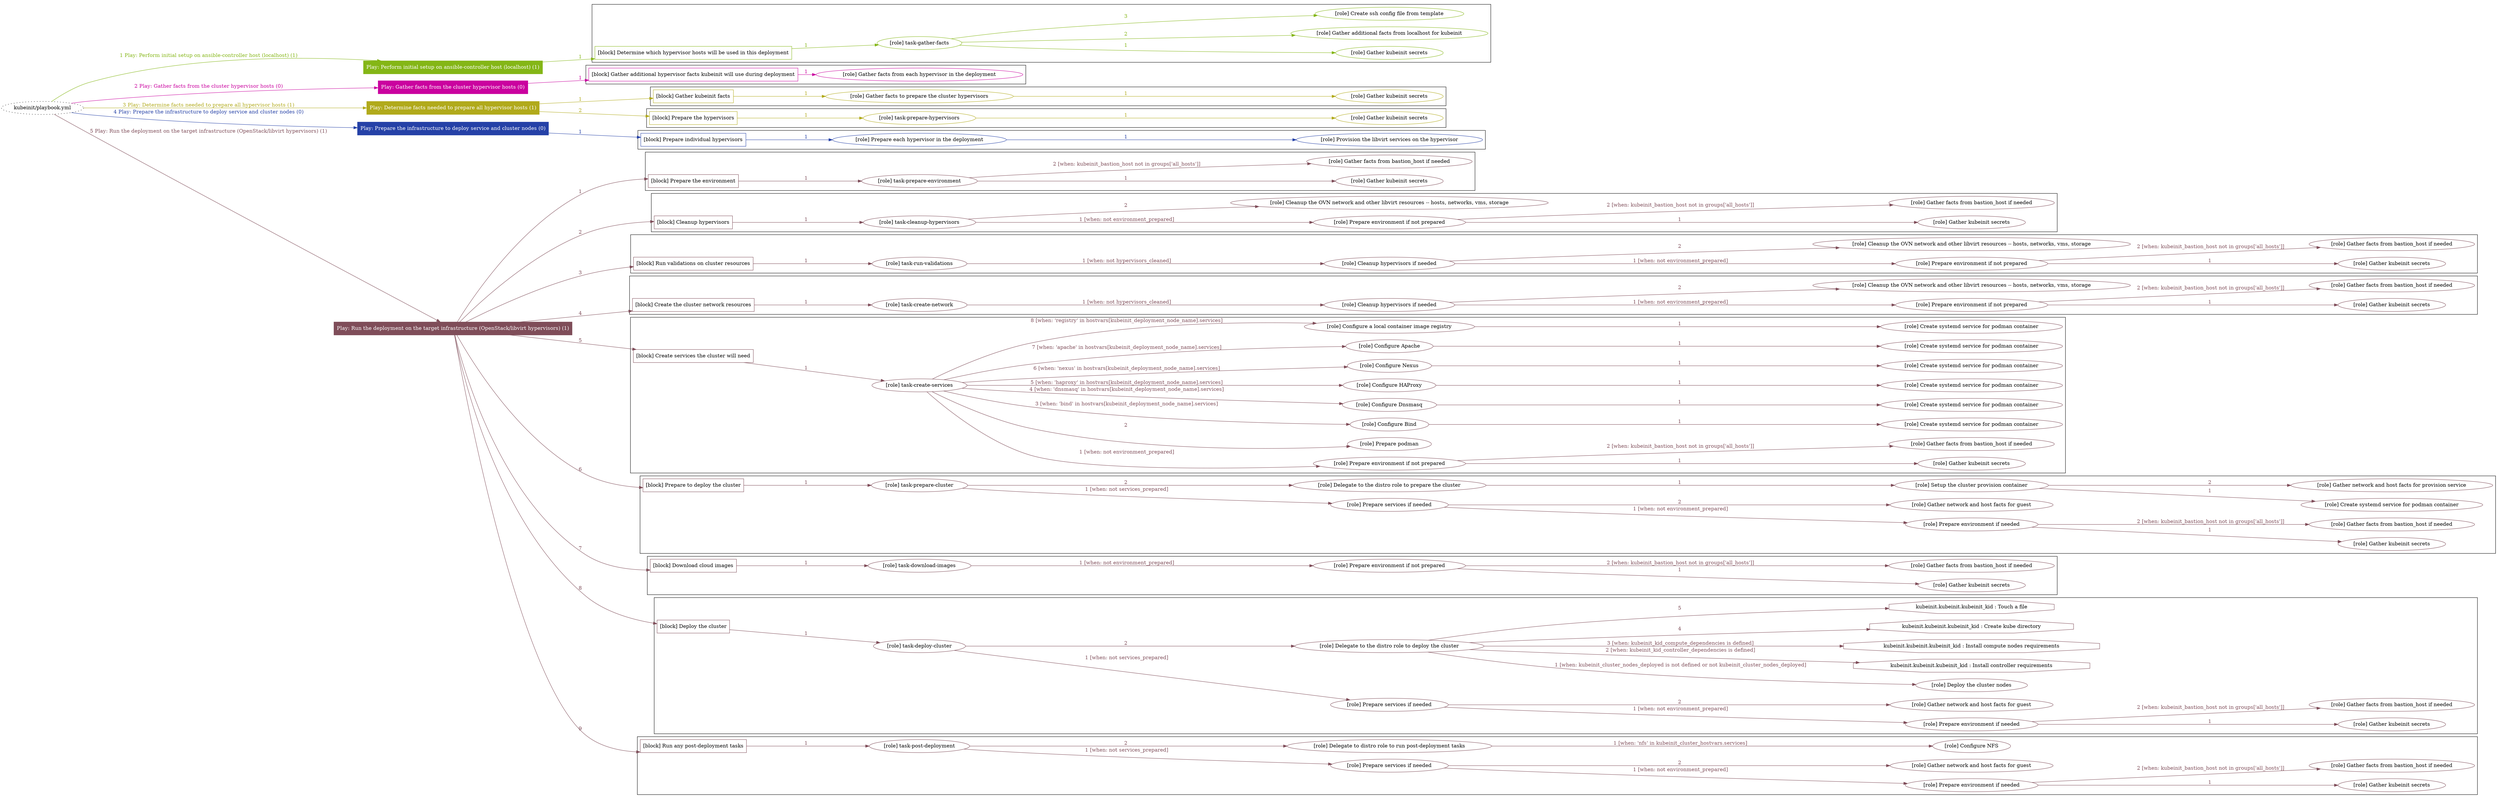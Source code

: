 digraph {
	graph [concentrate=true ordering=in rankdir=LR ratio=fill]
	edge [esep=5 sep=10]
	"kubeinit/playbook.yml" [URL="/home/runner/work/kubeinit/kubeinit/kubeinit/playbook.yml" id=playbook_a0cde4d0 style=dotted]
	"kubeinit/playbook.yml" -> play_d9a664be [label="1 Play: Perform initial setup on ansible-controller host (localhost) (1)" color="#84b616" fontcolor="#84b616" id=edge_play_d9a664be labeltooltip="1 Play: Perform initial setup on ansible-controller host (localhost) (1)" tooltip="1 Play: Perform initial setup on ansible-controller host (localhost) (1)"]
	subgraph "Play: Perform initial setup on ansible-controller host (localhost) (1)" {
		play_d9a664be [label="Play: Perform initial setup on ansible-controller host (localhost) (1)" URL="/home/runner/work/kubeinit/kubeinit/kubeinit/playbook.yml" color="#84b616" fontcolor="#ffffff" id=play_d9a664be shape=box style=filled tooltip=localhost]
		play_d9a664be -> block_4e2f2317 [label=1 color="#84b616" fontcolor="#84b616" id=edge_block_4e2f2317 labeltooltip=1 tooltip=1]
		subgraph cluster_block_4e2f2317 {
			block_4e2f2317 [label="[block] Determine which hypervisor hosts will be used in this deployment" URL="/home/runner/work/kubeinit/kubeinit/kubeinit/playbook.yml" color="#84b616" id=block_4e2f2317 labeltooltip="Determine which hypervisor hosts will be used in this deployment" shape=box tooltip="Determine which hypervisor hosts will be used in this deployment"]
			block_4e2f2317 -> role_321a376c [label="1 " color="#84b616" fontcolor="#84b616" id=edge_role_321a376c labeltooltip="1 " tooltip="1 "]
			subgraph "task-gather-facts" {
				role_321a376c [label="[role] task-gather-facts" URL="/home/runner/work/kubeinit/kubeinit/kubeinit/playbook.yml" color="#84b616" id=role_321a376c tooltip="task-gather-facts"]
				role_321a376c -> role_3aad973a [label="1 " color="#84b616" fontcolor="#84b616" id=edge_role_3aad973a labeltooltip="1 " tooltip="1 "]
				subgraph "Gather kubeinit secrets" {
					role_3aad973a [label="[role] Gather kubeinit secrets" URL="/home/runner/.ansible/collections/ansible_collections/kubeinit/kubeinit/roles/kubeinit_prepare/tasks/build_hypervisors_group.yml" color="#84b616" id=role_3aad973a tooltip="Gather kubeinit secrets"]
				}
				role_321a376c -> role_2f03d6df [label="2 " color="#84b616" fontcolor="#84b616" id=edge_role_2f03d6df labeltooltip="2 " tooltip="2 "]
				subgraph "Gather additional facts from localhost for kubeinit" {
					role_2f03d6df [label="[role] Gather additional facts from localhost for kubeinit" URL="/home/runner/.ansible/collections/ansible_collections/kubeinit/kubeinit/roles/kubeinit_prepare/tasks/build_hypervisors_group.yml" color="#84b616" id=role_2f03d6df tooltip="Gather additional facts from localhost for kubeinit"]
				}
				role_321a376c -> role_283c74f6 [label="3 " color="#84b616" fontcolor="#84b616" id=edge_role_283c74f6 labeltooltip="3 " tooltip="3 "]
				subgraph "Create ssh config file from template" {
					role_283c74f6 [label="[role] Create ssh config file from template" URL="/home/runner/.ansible/collections/ansible_collections/kubeinit/kubeinit/roles/kubeinit_prepare/tasks/build_hypervisors_group.yml" color="#84b616" id=role_283c74f6 tooltip="Create ssh config file from template"]
				}
			}
		}
	}
	"kubeinit/playbook.yml" -> play_c6d36db3 [label="2 Play: Gather facts from the cluster hypervisor hosts (0)" color="#ca029f" fontcolor="#ca029f" id=edge_play_c6d36db3 labeltooltip="2 Play: Gather facts from the cluster hypervisor hosts (0)" tooltip="2 Play: Gather facts from the cluster hypervisor hosts (0)"]
	subgraph "Play: Gather facts from the cluster hypervisor hosts (0)" {
		play_c6d36db3 [label="Play: Gather facts from the cluster hypervisor hosts (0)" URL="/home/runner/work/kubeinit/kubeinit/kubeinit/playbook.yml" color="#ca029f" fontcolor="#ffffff" id=play_c6d36db3 shape=box style=filled tooltip="Play: Gather facts from the cluster hypervisor hosts (0)"]
		play_c6d36db3 -> block_a0e80b4a [label=1 color="#ca029f" fontcolor="#ca029f" id=edge_block_a0e80b4a labeltooltip=1 tooltip=1]
		subgraph cluster_block_a0e80b4a {
			block_a0e80b4a [label="[block] Gather additional hypervisor facts kubeinit will use during deployment" URL="/home/runner/work/kubeinit/kubeinit/kubeinit/playbook.yml" color="#ca029f" id=block_a0e80b4a labeltooltip="Gather additional hypervisor facts kubeinit will use during deployment" shape=box tooltip="Gather additional hypervisor facts kubeinit will use during deployment"]
			block_a0e80b4a -> role_2095bbb5 [label="1 " color="#ca029f" fontcolor="#ca029f" id=edge_role_2095bbb5 labeltooltip="1 " tooltip="1 "]
			subgraph "Gather facts from each hypervisor in the deployment" {
				role_2095bbb5 [label="[role] Gather facts from each hypervisor in the deployment" URL="/home/runner/work/kubeinit/kubeinit/kubeinit/playbook.yml" color="#ca029f" id=role_2095bbb5 tooltip="Gather facts from each hypervisor in the deployment"]
			}
		}
	}
	"kubeinit/playbook.yml" -> play_70e1f133 [label="3 Play: Determine facts needed to prepare all hypervisor hosts (1)" color="#b1aa1b" fontcolor="#b1aa1b" id=edge_play_70e1f133 labeltooltip="3 Play: Determine facts needed to prepare all hypervisor hosts (1)" tooltip="3 Play: Determine facts needed to prepare all hypervisor hosts (1)"]
	subgraph "Play: Determine facts needed to prepare all hypervisor hosts (1)" {
		play_70e1f133 [label="Play: Determine facts needed to prepare all hypervisor hosts (1)" URL="/home/runner/work/kubeinit/kubeinit/kubeinit/playbook.yml" color="#b1aa1b" fontcolor="#ffffff" id=play_70e1f133 shape=box style=filled tooltip=localhost]
		play_70e1f133 -> block_a040cda0 [label=1 color="#b1aa1b" fontcolor="#b1aa1b" id=edge_block_a040cda0 labeltooltip=1 tooltip=1]
		subgraph cluster_block_a040cda0 {
			block_a040cda0 [label="[block] Gather kubeinit facts" URL="/home/runner/work/kubeinit/kubeinit/kubeinit/playbook.yml" color="#b1aa1b" id=block_a040cda0 labeltooltip="Gather kubeinit facts" shape=box tooltip="Gather kubeinit facts"]
			block_a040cda0 -> role_d097fe7b [label="1 " color="#b1aa1b" fontcolor="#b1aa1b" id=edge_role_d097fe7b labeltooltip="1 " tooltip="1 "]
			subgraph "Gather facts to prepare the cluster hypervisors" {
				role_d097fe7b [label="[role] Gather facts to prepare the cluster hypervisors" URL="/home/runner/work/kubeinit/kubeinit/kubeinit/playbook.yml" color="#b1aa1b" id=role_d097fe7b tooltip="Gather facts to prepare the cluster hypervisors"]
				role_d097fe7b -> role_bd5810cf [label="1 " color="#b1aa1b" fontcolor="#b1aa1b" id=edge_role_bd5810cf labeltooltip="1 " tooltip="1 "]
				subgraph "Gather kubeinit secrets" {
					role_bd5810cf [label="[role] Gather kubeinit secrets" URL="/home/runner/.ansible/collections/ansible_collections/kubeinit/kubeinit/roles/kubeinit_prepare/tasks/gather_kubeinit_facts.yml" color="#b1aa1b" id=role_bd5810cf tooltip="Gather kubeinit secrets"]
				}
			}
		}
		play_70e1f133 -> block_1989860f [label=2 color="#b1aa1b" fontcolor="#b1aa1b" id=edge_block_1989860f labeltooltip=2 tooltip=2]
		subgraph cluster_block_1989860f {
			block_1989860f [label="[block] Prepare the hypervisors" URL="/home/runner/work/kubeinit/kubeinit/kubeinit/playbook.yml" color="#b1aa1b" id=block_1989860f labeltooltip="Prepare the hypervisors" shape=box tooltip="Prepare the hypervisors"]
			block_1989860f -> role_738be587 [label="1 " color="#b1aa1b" fontcolor="#b1aa1b" id=edge_role_738be587 labeltooltip="1 " tooltip="1 "]
			subgraph "task-prepare-hypervisors" {
				role_738be587 [label="[role] task-prepare-hypervisors" URL="/home/runner/work/kubeinit/kubeinit/kubeinit/playbook.yml" color="#b1aa1b" id=role_738be587 tooltip="task-prepare-hypervisors"]
				role_738be587 -> role_f2494459 [label="1 " color="#b1aa1b" fontcolor="#b1aa1b" id=edge_role_f2494459 labeltooltip="1 " tooltip="1 "]
				subgraph "Gather kubeinit secrets" {
					role_f2494459 [label="[role] Gather kubeinit secrets" URL="/home/runner/.ansible/collections/ansible_collections/kubeinit/kubeinit/roles/kubeinit_prepare/tasks/gather_kubeinit_facts.yml" color="#b1aa1b" id=role_f2494459 tooltip="Gather kubeinit secrets"]
				}
			}
		}
	}
	"kubeinit/playbook.yml" -> play_2c9f7a5e [label="4 Play: Prepare the infrastructure to deploy service and cluster nodes (0)" color="#2541a7" fontcolor="#2541a7" id=edge_play_2c9f7a5e labeltooltip="4 Play: Prepare the infrastructure to deploy service and cluster nodes (0)" tooltip="4 Play: Prepare the infrastructure to deploy service and cluster nodes (0)"]
	subgraph "Play: Prepare the infrastructure to deploy service and cluster nodes (0)" {
		play_2c9f7a5e [label="Play: Prepare the infrastructure to deploy service and cluster nodes (0)" URL="/home/runner/work/kubeinit/kubeinit/kubeinit/playbook.yml" color="#2541a7" fontcolor="#ffffff" id=play_2c9f7a5e shape=box style=filled tooltip="Play: Prepare the infrastructure to deploy service and cluster nodes (0)"]
		play_2c9f7a5e -> block_f16b09e3 [label=1 color="#2541a7" fontcolor="#2541a7" id=edge_block_f16b09e3 labeltooltip=1 tooltip=1]
		subgraph cluster_block_f16b09e3 {
			block_f16b09e3 [label="[block] Prepare individual hypervisors" URL="/home/runner/work/kubeinit/kubeinit/kubeinit/playbook.yml" color="#2541a7" id=block_f16b09e3 labeltooltip="Prepare individual hypervisors" shape=box tooltip="Prepare individual hypervisors"]
			block_f16b09e3 -> role_aac1c12c [label="1 " color="#2541a7" fontcolor="#2541a7" id=edge_role_aac1c12c labeltooltip="1 " tooltip="1 "]
			subgraph "Prepare each hypervisor in the deployment" {
				role_aac1c12c [label="[role] Prepare each hypervisor in the deployment" URL="/home/runner/work/kubeinit/kubeinit/kubeinit/playbook.yml" color="#2541a7" id=role_aac1c12c tooltip="Prepare each hypervisor in the deployment"]
				role_aac1c12c -> role_e1415751 [label="1 " color="#2541a7" fontcolor="#2541a7" id=edge_role_e1415751 labeltooltip="1 " tooltip="1 "]
				subgraph "Provision the libvirt services on the hypervisor" {
					role_e1415751 [label="[role] Provision the libvirt services on the hypervisor" URL="/home/runner/.ansible/collections/ansible_collections/kubeinit/kubeinit/roles/kubeinit_prepare/tasks/prepare_hypervisor.yml" color="#2541a7" id=role_e1415751 tooltip="Provision the libvirt services on the hypervisor"]
				}
			}
		}
	}
	"kubeinit/playbook.yml" -> play_036ece53 [label="5 Play: Run the deployment on the target infrastructure (OpenStack/libvirt hypervisors) (1)" color="#7f4d59" fontcolor="#7f4d59" id=edge_play_036ece53 labeltooltip="5 Play: Run the deployment on the target infrastructure (OpenStack/libvirt hypervisors) (1)" tooltip="5 Play: Run the deployment on the target infrastructure (OpenStack/libvirt hypervisors) (1)"]
	subgraph "Play: Run the deployment on the target infrastructure (OpenStack/libvirt hypervisors) (1)" {
		play_036ece53 [label="Play: Run the deployment on the target infrastructure (OpenStack/libvirt hypervisors) (1)" URL="/home/runner/work/kubeinit/kubeinit/kubeinit/playbook.yml" color="#7f4d59" fontcolor="#ffffff" id=play_036ece53 shape=box style=filled tooltip=localhost]
		play_036ece53 -> block_02f11ccf [label=1 color="#7f4d59" fontcolor="#7f4d59" id=edge_block_02f11ccf labeltooltip=1 tooltip=1]
		subgraph cluster_block_02f11ccf {
			block_02f11ccf [label="[block] Prepare the environment" URL="/home/runner/work/kubeinit/kubeinit/kubeinit/playbook.yml" color="#7f4d59" id=block_02f11ccf labeltooltip="Prepare the environment" shape=box tooltip="Prepare the environment"]
			block_02f11ccf -> role_f6ec4dea [label="1 " color="#7f4d59" fontcolor="#7f4d59" id=edge_role_f6ec4dea labeltooltip="1 " tooltip="1 "]
			subgraph "task-prepare-environment" {
				role_f6ec4dea [label="[role] task-prepare-environment" URL="/home/runner/work/kubeinit/kubeinit/kubeinit/playbook.yml" color="#7f4d59" id=role_f6ec4dea tooltip="task-prepare-environment"]
				role_f6ec4dea -> role_c193a6d9 [label="1 " color="#7f4d59" fontcolor="#7f4d59" id=edge_role_c193a6d9 labeltooltip="1 " tooltip="1 "]
				subgraph "Gather kubeinit secrets" {
					role_c193a6d9 [label="[role] Gather kubeinit secrets" URL="/home/runner/.ansible/collections/ansible_collections/kubeinit/kubeinit/roles/kubeinit_prepare/tasks/gather_kubeinit_facts.yml" color="#7f4d59" id=role_c193a6d9 tooltip="Gather kubeinit secrets"]
				}
				role_f6ec4dea -> role_a2b8437a [label="2 [when: kubeinit_bastion_host not in groups['all_hosts']]" color="#7f4d59" fontcolor="#7f4d59" id=edge_role_a2b8437a labeltooltip="2 [when: kubeinit_bastion_host not in groups['all_hosts']]" tooltip="2 [when: kubeinit_bastion_host not in groups['all_hosts']]"]
				subgraph "Gather facts from bastion_host if needed" {
					role_a2b8437a [label="[role] Gather facts from bastion_host if needed" URL="/home/runner/.ansible/collections/ansible_collections/kubeinit/kubeinit/roles/kubeinit_prepare/tasks/main.yml" color="#7f4d59" id=role_a2b8437a tooltip="Gather facts from bastion_host if needed"]
				}
			}
		}
		play_036ece53 -> block_1bf5aa56 [label=2 color="#7f4d59" fontcolor="#7f4d59" id=edge_block_1bf5aa56 labeltooltip=2 tooltip=2]
		subgraph cluster_block_1bf5aa56 {
			block_1bf5aa56 [label="[block] Cleanup hypervisors" URL="/home/runner/work/kubeinit/kubeinit/kubeinit/playbook.yml" color="#7f4d59" id=block_1bf5aa56 labeltooltip="Cleanup hypervisors" shape=box tooltip="Cleanup hypervisors"]
			block_1bf5aa56 -> role_0490a38c [label="1 " color="#7f4d59" fontcolor="#7f4d59" id=edge_role_0490a38c labeltooltip="1 " tooltip="1 "]
			subgraph "task-cleanup-hypervisors" {
				role_0490a38c [label="[role] task-cleanup-hypervisors" URL="/home/runner/work/kubeinit/kubeinit/kubeinit/playbook.yml" color="#7f4d59" id=role_0490a38c tooltip="task-cleanup-hypervisors"]
				role_0490a38c -> role_4f904b57 [label="1 [when: not environment_prepared]" color="#7f4d59" fontcolor="#7f4d59" id=edge_role_4f904b57 labeltooltip="1 [when: not environment_prepared]" tooltip="1 [when: not environment_prepared]"]
				subgraph "Prepare environment if not prepared" {
					role_4f904b57 [label="[role] Prepare environment if not prepared" URL="/home/runner/.ansible/collections/ansible_collections/kubeinit/kubeinit/roles/kubeinit_libvirt/tasks/cleanup_hypervisors.yml" color="#7f4d59" id=role_4f904b57 tooltip="Prepare environment if not prepared"]
					role_4f904b57 -> role_2d777edd [label="1 " color="#7f4d59" fontcolor="#7f4d59" id=edge_role_2d777edd labeltooltip="1 " tooltip="1 "]
					subgraph "Gather kubeinit secrets" {
						role_2d777edd [label="[role] Gather kubeinit secrets" URL="/home/runner/.ansible/collections/ansible_collections/kubeinit/kubeinit/roles/kubeinit_prepare/tasks/gather_kubeinit_facts.yml" color="#7f4d59" id=role_2d777edd tooltip="Gather kubeinit secrets"]
					}
					role_4f904b57 -> role_9937f81c [label="2 [when: kubeinit_bastion_host not in groups['all_hosts']]" color="#7f4d59" fontcolor="#7f4d59" id=edge_role_9937f81c labeltooltip="2 [when: kubeinit_bastion_host not in groups['all_hosts']]" tooltip="2 [when: kubeinit_bastion_host not in groups['all_hosts']]"]
					subgraph "Gather facts from bastion_host if needed" {
						role_9937f81c [label="[role] Gather facts from bastion_host if needed" URL="/home/runner/.ansible/collections/ansible_collections/kubeinit/kubeinit/roles/kubeinit_prepare/tasks/main.yml" color="#7f4d59" id=role_9937f81c tooltip="Gather facts from bastion_host if needed"]
					}
				}
				role_0490a38c -> role_d22c192a [label="2 " color="#7f4d59" fontcolor="#7f4d59" id=edge_role_d22c192a labeltooltip="2 " tooltip="2 "]
				subgraph "Cleanup the OVN network and other libvirt resources -- hosts, networks, vms, storage" {
					role_d22c192a [label="[role] Cleanup the OVN network and other libvirt resources -- hosts, networks, vms, storage" URL="/home/runner/.ansible/collections/ansible_collections/kubeinit/kubeinit/roles/kubeinit_libvirt/tasks/cleanup_hypervisors.yml" color="#7f4d59" id=role_d22c192a tooltip="Cleanup the OVN network and other libvirt resources -- hosts, networks, vms, storage"]
				}
			}
		}
		play_036ece53 -> block_239124b3 [label=3 color="#7f4d59" fontcolor="#7f4d59" id=edge_block_239124b3 labeltooltip=3 tooltip=3]
		subgraph cluster_block_239124b3 {
			block_239124b3 [label="[block] Run validations on cluster resources" URL="/home/runner/work/kubeinit/kubeinit/kubeinit/playbook.yml" color="#7f4d59" id=block_239124b3 labeltooltip="Run validations on cluster resources" shape=box tooltip="Run validations on cluster resources"]
			block_239124b3 -> role_7a82294e [label="1 " color="#7f4d59" fontcolor="#7f4d59" id=edge_role_7a82294e labeltooltip="1 " tooltip="1 "]
			subgraph "task-run-validations" {
				role_7a82294e [label="[role] task-run-validations" URL="/home/runner/work/kubeinit/kubeinit/kubeinit/playbook.yml" color="#7f4d59" id=role_7a82294e tooltip="task-run-validations"]
				role_7a82294e -> role_9b92405a [label="1 [when: not hypervisors_cleaned]" color="#7f4d59" fontcolor="#7f4d59" id=edge_role_9b92405a labeltooltip="1 [when: not hypervisors_cleaned]" tooltip="1 [when: not hypervisors_cleaned]"]
				subgraph "Cleanup hypervisors if needed" {
					role_9b92405a [label="[role] Cleanup hypervisors if needed" URL="/home/runner/.ansible/collections/ansible_collections/kubeinit/kubeinit/roles/kubeinit_validations/tasks/main.yml" color="#7f4d59" id=role_9b92405a tooltip="Cleanup hypervisors if needed"]
					role_9b92405a -> role_e85435b2 [label="1 [when: not environment_prepared]" color="#7f4d59" fontcolor="#7f4d59" id=edge_role_e85435b2 labeltooltip="1 [when: not environment_prepared]" tooltip="1 [when: not environment_prepared]"]
					subgraph "Prepare environment if not prepared" {
						role_e85435b2 [label="[role] Prepare environment if not prepared" URL="/home/runner/.ansible/collections/ansible_collections/kubeinit/kubeinit/roles/kubeinit_libvirt/tasks/cleanup_hypervisors.yml" color="#7f4d59" id=role_e85435b2 tooltip="Prepare environment if not prepared"]
						role_e85435b2 -> role_bee1f7c8 [label="1 " color="#7f4d59" fontcolor="#7f4d59" id=edge_role_bee1f7c8 labeltooltip="1 " tooltip="1 "]
						subgraph "Gather kubeinit secrets" {
							role_bee1f7c8 [label="[role] Gather kubeinit secrets" URL="/home/runner/.ansible/collections/ansible_collections/kubeinit/kubeinit/roles/kubeinit_prepare/tasks/gather_kubeinit_facts.yml" color="#7f4d59" id=role_bee1f7c8 tooltip="Gather kubeinit secrets"]
						}
						role_e85435b2 -> role_442ce722 [label="2 [when: kubeinit_bastion_host not in groups['all_hosts']]" color="#7f4d59" fontcolor="#7f4d59" id=edge_role_442ce722 labeltooltip="2 [when: kubeinit_bastion_host not in groups['all_hosts']]" tooltip="2 [when: kubeinit_bastion_host not in groups['all_hosts']]"]
						subgraph "Gather facts from bastion_host if needed" {
							role_442ce722 [label="[role] Gather facts from bastion_host if needed" URL="/home/runner/.ansible/collections/ansible_collections/kubeinit/kubeinit/roles/kubeinit_prepare/tasks/main.yml" color="#7f4d59" id=role_442ce722 tooltip="Gather facts from bastion_host if needed"]
						}
					}
					role_9b92405a -> role_4d3f65c9 [label="2 " color="#7f4d59" fontcolor="#7f4d59" id=edge_role_4d3f65c9 labeltooltip="2 " tooltip="2 "]
					subgraph "Cleanup the OVN network and other libvirt resources -- hosts, networks, vms, storage" {
						role_4d3f65c9 [label="[role] Cleanup the OVN network and other libvirt resources -- hosts, networks, vms, storage" URL="/home/runner/.ansible/collections/ansible_collections/kubeinit/kubeinit/roles/kubeinit_libvirt/tasks/cleanup_hypervisors.yml" color="#7f4d59" id=role_4d3f65c9 tooltip="Cleanup the OVN network and other libvirt resources -- hosts, networks, vms, storage"]
					}
				}
			}
		}
		play_036ece53 -> block_994614b0 [label=4 color="#7f4d59" fontcolor="#7f4d59" id=edge_block_994614b0 labeltooltip=4 tooltip=4]
		subgraph cluster_block_994614b0 {
			block_994614b0 [label="[block] Create the cluster network resources" URL="/home/runner/work/kubeinit/kubeinit/kubeinit/playbook.yml" color="#7f4d59" id=block_994614b0 labeltooltip="Create the cluster network resources" shape=box tooltip="Create the cluster network resources"]
			block_994614b0 -> role_ee28b5d0 [label="1 " color="#7f4d59" fontcolor="#7f4d59" id=edge_role_ee28b5d0 labeltooltip="1 " tooltip="1 "]
			subgraph "task-create-network" {
				role_ee28b5d0 [label="[role] task-create-network" URL="/home/runner/work/kubeinit/kubeinit/kubeinit/playbook.yml" color="#7f4d59" id=role_ee28b5d0 tooltip="task-create-network"]
				role_ee28b5d0 -> role_af285f2f [label="1 [when: not hypervisors_cleaned]" color="#7f4d59" fontcolor="#7f4d59" id=edge_role_af285f2f labeltooltip="1 [when: not hypervisors_cleaned]" tooltip="1 [when: not hypervisors_cleaned]"]
				subgraph "Cleanup hypervisors if needed" {
					role_af285f2f [label="[role] Cleanup hypervisors if needed" URL="/home/runner/.ansible/collections/ansible_collections/kubeinit/kubeinit/roles/kubeinit_libvirt/tasks/create_network.yml" color="#7f4d59" id=role_af285f2f tooltip="Cleanup hypervisors if needed"]
					role_af285f2f -> role_d51b694d [label="1 [when: not environment_prepared]" color="#7f4d59" fontcolor="#7f4d59" id=edge_role_d51b694d labeltooltip="1 [when: not environment_prepared]" tooltip="1 [when: not environment_prepared]"]
					subgraph "Prepare environment if not prepared" {
						role_d51b694d [label="[role] Prepare environment if not prepared" URL="/home/runner/.ansible/collections/ansible_collections/kubeinit/kubeinit/roles/kubeinit_libvirt/tasks/cleanup_hypervisors.yml" color="#7f4d59" id=role_d51b694d tooltip="Prepare environment if not prepared"]
						role_d51b694d -> role_87ed4344 [label="1 " color="#7f4d59" fontcolor="#7f4d59" id=edge_role_87ed4344 labeltooltip="1 " tooltip="1 "]
						subgraph "Gather kubeinit secrets" {
							role_87ed4344 [label="[role] Gather kubeinit secrets" URL="/home/runner/.ansible/collections/ansible_collections/kubeinit/kubeinit/roles/kubeinit_prepare/tasks/gather_kubeinit_facts.yml" color="#7f4d59" id=role_87ed4344 tooltip="Gather kubeinit secrets"]
						}
						role_d51b694d -> role_ed974074 [label="2 [when: kubeinit_bastion_host not in groups['all_hosts']]" color="#7f4d59" fontcolor="#7f4d59" id=edge_role_ed974074 labeltooltip="2 [when: kubeinit_bastion_host not in groups['all_hosts']]" tooltip="2 [when: kubeinit_bastion_host not in groups['all_hosts']]"]
						subgraph "Gather facts from bastion_host if needed" {
							role_ed974074 [label="[role] Gather facts from bastion_host if needed" URL="/home/runner/.ansible/collections/ansible_collections/kubeinit/kubeinit/roles/kubeinit_prepare/tasks/main.yml" color="#7f4d59" id=role_ed974074 tooltip="Gather facts from bastion_host if needed"]
						}
					}
					role_af285f2f -> role_d62cc4a0 [label="2 " color="#7f4d59" fontcolor="#7f4d59" id=edge_role_d62cc4a0 labeltooltip="2 " tooltip="2 "]
					subgraph "Cleanup the OVN network and other libvirt resources -- hosts, networks, vms, storage" {
						role_d62cc4a0 [label="[role] Cleanup the OVN network and other libvirt resources -- hosts, networks, vms, storage" URL="/home/runner/.ansible/collections/ansible_collections/kubeinit/kubeinit/roles/kubeinit_libvirt/tasks/cleanup_hypervisors.yml" color="#7f4d59" id=role_d62cc4a0 tooltip="Cleanup the OVN network and other libvirt resources -- hosts, networks, vms, storage"]
					}
				}
			}
		}
		play_036ece53 -> block_40799049 [label=5 color="#7f4d59" fontcolor="#7f4d59" id=edge_block_40799049 labeltooltip=5 tooltip=5]
		subgraph cluster_block_40799049 {
			block_40799049 [label="[block] Create services the cluster will need" URL="/home/runner/work/kubeinit/kubeinit/kubeinit/playbook.yml" color="#7f4d59" id=block_40799049 labeltooltip="Create services the cluster will need" shape=box tooltip="Create services the cluster will need"]
			block_40799049 -> role_b578cdf2 [label="1 " color="#7f4d59" fontcolor="#7f4d59" id=edge_role_b578cdf2 labeltooltip="1 " tooltip="1 "]
			subgraph "task-create-services" {
				role_b578cdf2 [label="[role] task-create-services" URL="/home/runner/work/kubeinit/kubeinit/kubeinit/playbook.yml" color="#7f4d59" id=role_b578cdf2 tooltip="task-create-services"]
				role_b578cdf2 -> role_51be4b0b [label="1 [when: not environment_prepared]" color="#7f4d59" fontcolor="#7f4d59" id=edge_role_51be4b0b labeltooltip="1 [when: not environment_prepared]" tooltip="1 [when: not environment_prepared]"]
				subgraph "Prepare environment if not prepared" {
					role_51be4b0b [label="[role] Prepare environment if not prepared" URL="/home/runner/.ansible/collections/ansible_collections/kubeinit/kubeinit/roles/kubeinit_services/tasks/main.yml" color="#7f4d59" id=role_51be4b0b tooltip="Prepare environment if not prepared"]
					role_51be4b0b -> role_3de0a77a [label="1 " color="#7f4d59" fontcolor="#7f4d59" id=edge_role_3de0a77a labeltooltip="1 " tooltip="1 "]
					subgraph "Gather kubeinit secrets" {
						role_3de0a77a [label="[role] Gather kubeinit secrets" URL="/home/runner/.ansible/collections/ansible_collections/kubeinit/kubeinit/roles/kubeinit_prepare/tasks/gather_kubeinit_facts.yml" color="#7f4d59" id=role_3de0a77a tooltip="Gather kubeinit secrets"]
					}
					role_51be4b0b -> role_bdd44f90 [label="2 [when: kubeinit_bastion_host not in groups['all_hosts']]" color="#7f4d59" fontcolor="#7f4d59" id=edge_role_bdd44f90 labeltooltip="2 [when: kubeinit_bastion_host not in groups['all_hosts']]" tooltip="2 [when: kubeinit_bastion_host not in groups['all_hosts']]"]
					subgraph "Gather facts from bastion_host if needed" {
						role_bdd44f90 [label="[role] Gather facts from bastion_host if needed" URL="/home/runner/.ansible/collections/ansible_collections/kubeinit/kubeinit/roles/kubeinit_prepare/tasks/main.yml" color="#7f4d59" id=role_bdd44f90 tooltip="Gather facts from bastion_host if needed"]
					}
				}
				role_b578cdf2 -> role_627a13b5 [label="2 " color="#7f4d59" fontcolor="#7f4d59" id=edge_role_627a13b5 labeltooltip="2 " tooltip="2 "]
				subgraph "Prepare podman" {
					role_627a13b5 [label="[role] Prepare podman" URL="/home/runner/.ansible/collections/ansible_collections/kubeinit/kubeinit/roles/kubeinit_services/tasks/00_create_service_pod.yml" color="#7f4d59" id=role_627a13b5 tooltip="Prepare podman"]
				}
				role_b578cdf2 -> role_ed5811fc [label="3 [when: 'bind' in hostvars[kubeinit_deployment_node_name].services]" color="#7f4d59" fontcolor="#7f4d59" id=edge_role_ed5811fc labeltooltip="3 [when: 'bind' in hostvars[kubeinit_deployment_node_name].services]" tooltip="3 [when: 'bind' in hostvars[kubeinit_deployment_node_name].services]"]
				subgraph "Configure Bind" {
					role_ed5811fc [label="[role] Configure Bind" URL="/home/runner/.ansible/collections/ansible_collections/kubeinit/kubeinit/roles/kubeinit_services/tasks/start_services_containers.yml" color="#7f4d59" id=role_ed5811fc tooltip="Configure Bind"]
					role_ed5811fc -> role_56ed3941 [label="1 " color="#7f4d59" fontcolor="#7f4d59" id=edge_role_56ed3941 labeltooltip="1 " tooltip="1 "]
					subgraph "Create systemd service for podman container" {
						role_56ed3941 [label="[role] Create systemd service for podman container" URL="/home/runner/.ansible/collections/ansible_collections/kubeinit/kubeinit/roles/kubeinit_bind/tasks/main.yml" color="#7f4d59" id=role_56ed3941 tooltip="Create systemd service for podman container"]
					}
				}
				role_b578cdf2 -> role_88904293 [label="4 [when: 'dnsmasq' in hostvars[kubeinit_deployment_node_name].services]" color="#7f4d59" fontcolor="#7f4d59" id=edge_role_88904293 labeltooltip="4 [when: 'dnsmasq' in hostvars[kubeinit_deployment_node_name].services]" tooltip="4 [when: 'dnsmasq' in hostvars[kubeinit_deployment_node_name].services]"]
				subgraph "Configure Dnsmasq" {
					role_88904293 [label="[role] Configure Dnsmasq" URL="/home/runner/.ansible/collections/ansible_collections/kubeinit/kubeinit/roles/kubeinit_services/tasks/start_services_containers.yml" color="#7f4d59" id=role_88904293 tooltip="Configure Dnsmasq"]
					role_88904293 -> role_1ec06015 [label="1 " color="#7f4d59" fontcolor="#7f4d59" id=edge_role_1ec06015 labeltooltip="1 " tooltip="1 "]
					subgraph "Create systemd service for podman container" {
						role_1ec06015 [label="[role] Create systemd service for podman container" URL="/home/runner/.ansible/collections/ansible_collections/kubeinit/kubeinit/roles/kubeinit_dnsmasq/tasks/main.yml" color="#7f4d59" id=role_1ec06015 tooltip="Create systemd service for podman container"]
					}
				}
				role_b578cdf2 -> role_0dda81f3 [label="5 [when: 'haproxy' in hostvars[kubeinit_deployment_node_name].services]" color="#7f4d59" fontcolor="#7f4d59" id=edge_role_0dda81f3 labeltooltip="5 [when: 'haproxy' in hostvars[kubeinit_deployment_node_name].services]" tooltip="5 [when: 'haproxy' in hostvars[kubeinit_deployment_node_name].services]"]
				subgraph "Configure HAProxy" {
					role_0dda81f3 [label="[role] Configure HAProxy" URL="/home/runner/.ansible/collections/ansible_collections/kubeinit/kubeinit/roles/kubeinit_services/tasks/start_services_containers.yml" color="#7f4d59" id=role_0dda81f3 tooltip="Configure HAProxy"]
					role_0dda81f3 -> role_9479d2c1 [label="1 " color="#7f4d59" fontcolor="#7f4d59" id=edge_role_9479d2c1 labeltooltip="1 " tooltip="1 "]
					subgraph "Create systemd service for podman container" {
						role_9479d2c1 [label="[role] Create systemd service for podman container" URL="/home/runner/.ansible/collections/ansible_collections/kubeinit/kubeinit/roles/kubeinit_haproxy/tasks/main.yml" color="#7f4d59" id=role_9479d2c1 tooltip="Create systemd service for podman container"]
					}
				}
				role_b578cdf2 -> role_69e2ffcb [label="6 [when: 'nexus' in hostvars[kubeinit_deployment_node_name].services]" color="#7f4d59" fontcolor="#7f4d59" id=edge_role_69e2ffcb labeltooltip="6 [when: 'nexus' in hostvars[kubeinit_deployment_node_name].services]" tooltip="6 [when: 'nexus' in hostvars[kubeinit_deployment_node_name].services]"]
				subgraph "Configure Nexus" {
					role_69e2ffcb [label="[role] Configure Nexus" URL="/home/runner/.ansible/collections/ansible_collections/kubeinit/kubeinit/roles/kubeinit_services/tasks/start_services_containers.yml" color="#7f4d59" id=role_69e2ffcb tooltip="Configure Nexus"]
					role_69e2ffcb -> role_ff248b8e [label="1 " color="#7f4d59" fontcolor="#7f4d59" id=edge_role_ff248b8e labeltooltip="1 " tooltip="1 "]
					subgraph "Create systemd service for podman container" {
						role_ff248b8e [label="[role] Create systemd service for podman container" URL="/home/runner/.ansible/collections/ansible_collections/kubeinit/kubeinit/roles/kubeinit_nexus/tasks/main.yml" color="#7f4d59" id=role_ff248b8e tooltip="Create systemd service for podman container"]
					}
				}
				role_b578cdf2 -> role_a65e2617 [label="7 [when: 'apache' in hostvars[kubeinit_deployment_node_name].services]" color="#7f4d59" fontcolor="#7f4d59" id=edge_role_a65e2617 labeltooltip="7 [when: 'apache' in hostvars[kubeinit_deployment_node_name].services]" tooltip="7 [when: 'apache' in hostvars[kubeinit_deployment_node_name].services]"]
				subgraph "Configure Apache" {
					role_a65e2617 [label="[role] Configure Apache" URL="/home/runner/.ansible/collections/ansible_collections/kubeinit/kubeinit/roles/kubeinit_services/tasks/start_services_containers.yml" color="#7f4d59" id=role_a65e2617 tooltip="Configure Apache"]
					role_a65e2617 -> role_61636a42 [label="1 " color="#7f4d59" fontcolor="#7f4d59" id=edge_role_61636a42 labeltooltip="1 " tooltip="1 "]
					subgraph "Create systemd service for podman container" {
						role_61636a42 [label="[role] Create systemd service for podman container" URL="/home/runner/.ansible/collections/ansible_collections/kubeinit/kubeinit/roles/kubeinit_apache/tasks/main.yml" color="#7f4d59" id=role_61636a42 tooltip="Create systemd service for podman container"]
					}
				}
				role_b578cdf2 -> role_c7b963aa [label="8 [when: 'registry' in hostvars[kubeinit_deployment_node_name].services]" color="#7f4d59" fontcolor="#7f4d59" id=edge_role_c7b963aa labeltooltip="8 [when: 'registry' in hostvars[kubeinit_deployment_node_name].services]" tooltip="8 [when: 'registry' in hostvars[kubeinit_deployment_node_name].services]"]
				subgraph "Configure a local container image registry" {
					role_c7b963aa [label="[role] Configure a local container image registry" URL="/home/runner/.ansible/collections/ansible_collections/kubeinit/kubeinit/roles/kubeinit_services/tasks/start_services_containers.yml" color="#7f4d59" id=role_c7b963aa tooltip="Configure a local container image registry"]
					role_c7b963aa -> role_fff9ae32 [label="1 " color="#7f4d59" fontcolor="#7f4d59" id=edge_role_fff9ae32 labeltooltip="1 " tooltip="1 "]
					subgraph "Create systemd service for podman container" {
						role_fff9ae32 [label="[role] Create systemd service for podman container" URL="/home/runner/.ansible/collections/ansible_collections/kubeinit/kubeinit/roles/kubeinit_registry/tasks/main.yml" color="#7f4d59" id=role_fff9ae32 tooltip="Create systemd service for podman container"]
					}
				}
			}
		}
		play_036ece53 -> block_73abbfb9 [label=6 color="#7f4d59" fontcolor="#7f4d59" id=edge_block_73abbfb9 labeltooltip=6 tooltip=6]
		subgraph cluster_block_73abbfb9 {
			block_73abbfb9 [label="[block] Prepare to deploy the cluster" URL="/home/runner/work/kubeinit/kubeinit/kubeinit/playbook.yml" color="#7f4d59" id=block_73abbfb9 labeltooltip="Prepare to deploy the cluster" shape=box tooltip="Prepare to deploy the cluster"]
			block_73abbfb9 -> role_65a0d744 [label="1 " color="#7f4d59" fontcolor="#7f4d59" id=edge_role_65a0d744 labeltooltip="1 " tooltip="1 "]
			subgraph "task-prepare-cluster" {
				role_65a0d744 [label="[role] task-prepare-cluster" URL="/home/runner/work/kubeinit/kubeinit/kubeinit/playbook.yml" color="#7f4d59" id=role_65a0d744 tooltip="task-prepare-cluster"]
				role_65a0d744 -> role_afc58cbc [label="1 [when: not services_prepared]" color="#7f4d59" fontcolor="#7f4d59" id=edge_role_afc58cbc labeltooltip="1 [when: not services_prepared]" tooltip="1 [when: not services_prepared]"]
				subgraph "Prepare services if needed" {
					role_afc58cbc [label="[role] Prepare services if needed" URL="/home/runner/.ansible/collections/ansible_collections/kubeinit/kubeinit/roles/kubeinit_prepare/tasks/prepare_cluster.yml" color="#7f4d59" id=role_afc58cbc tooltip="Prepare services if needed"]
					role_afc58cbc -> role_bb41114b [label="1 [when: not environment_prepared]" color="#7f4d59" fontcolor="#7f4d59" id=edge_role_bb41114b labeltooltip="1 [when: not environment_prepared]" tooltip="1 [when: not environment_prepared]"]
					subgraph "Prepare environment if needed" {
						role_bb41114b [label="[role] Prepare environment if needed" URL="/home/runner/.ansible/collections/ansible_collections/kubeinit/kubeinit/roles/kubeinit_services/tasks/prepare_services.yml" color="#7f4d59" id=role_bb41114b tooltip="Prepare environment if needed"]
						role_bb41114b -> role_f604934c [label="1 " color="#7f4d59" fontcolor="#7f4d59" id=edge_role_f604934c labeltooltip="1 " tooltip="1 "]
						subgraph "Gather kubeinit secrets" {
							role_f604934c [label="[role] Gather kubeinit secrets" URL="/home/runner/.ansible/collections/ansible_collections/kubeinit/kubeinit/roles/kubeinit_prepare/tasks/gather_kubeinit_facts.yml" color="#7f4d59" id=role_f604934c tooltip="Gather kubeinit secrets"]
						}
						role_bb41114b -> role_08c94ef7 [label="2 [when: kubeinit_bastion_host not in groups['all_hosts']]" color="#7f4d59" fontcolor="#7f4d59" id=edge_role_08c94ef7 labeltooltip="2 [when: kubeinit_bastion_host not in groups['all_hosts']]" tooltip="2 [when: kubeinit_bastion_host not in groups['all_hosts']]"]
						subgraph "Gather facts from bastion_host if needed" {
							role_08c94ef7 [label="[role] Gather facts from bastion_host if needed" URL="/home/runner/.ansible/collections/ansible_collections/kubeinit/kubeinit/roles/kubeinit_prepare/tasks/main.yml" color="#7f4d59" id=role_08c94ef7 tooltip="Gather facts from bastion_host if needed"]
						}
					}
					role_afc58cbc -> role_2d617c09 [label="2 " color="#7f4d59" fontcolor="#7f4d59" id=edge_role_2d617c09 labeltooltip="2 " tooltip="2 "]
					subgraph "Gather network and host facts for guest" {
						role_2d617c09 [label="[role] Gather network and host facts for guest" URL="/home/runner/.ansible/collections/ansible_collections/kubeinit/kubeinit/roles/kubeinit_services/tasks/prepare_services.yml" color="#7f4d59" id=role_2d617c09 tooltip="Gather network and host facts for guest"]
					}
				}
				role_65a0d744 -> role_4a1290a4 [label="2 " color="#7f4d59" fontcolor="#7f4d59" id=edge_role_4a1290a4 labeltooltip="2 " tooltip="2 "]
				subgraph "Delegate to the distro role to prepare the cluster" {
					role_4a1290a4 [label="[role] Delegate to the distro role to prepare the cluster" URL="/home/runner/.ansible/collections/ansible_collections/kubeinit/kubeinit/roles/kubeinit_prepare/tasks/prepare_cluster.yml" color="#7f4d59" id=role_4a1290a4 tooltip="Delegate to the distro role to prepare the cluster"]
					role_4a1290a4 -> role_18e4275f [label="1 " color="#7f4d59" fontcolor="#7f4d59" id=edge_role_18e4275f labeltooltip="1 " tooltip="1 "]
					subgraph "Setup the cluster provision container" {
						role_18e4275f [label="[role] Setup the cluster provision container" URL="/home/runner/.ansible/collections/ansible_collections/kubeinit/kubeinit/roles/kubeinit_kid/tasks/prepare_cluster.yml" color="#7f4d59" id=role_18e4275f tooltip="Setup the cluster provision container"]
						role_18e4275f -> role_80c68512 [label="1 " color="#7f4d59" fontcolor="#7f4d59" id=edge_role_80c68512 labeltooltip="1 " tooltip="1 "]
						subgraph "Create systemd service for podman container" {
							role_80c68512 [label="[role] Create systemd service for podman container" URL="/home/runner/.ansible/collections/ansible_collections/kubeinit/kubeinit/roles/kubeinit_services/tasks/create_provision_container.yml" color="#7f4d59" id=role_80c68512 tooltip="Create systemd service for podman container"]
						}
						role_18e4275f -> role_7514bcbf [label="2 " color="#7f4d59" fontcolor="#7f4d59" id=edge_role_7514bcbf labeltooltip="2 " tooltip="2 "]
						subgraph "Gather network and host facts for provision service" {
							role_7514bcbf [label="[role] Gather network and host facts for provision service" URL="/home/runner/.ansible/collections/ansible_collections/kubeinit/kubeinit/roles/kubeinit_services/tasks/create_provision_container.yml" color="#7f4d59" id=role_7514bcbf tooltip="Gather network and host facts for provision service"]
						}
					}
				}
			}
		}
		play_036ece53 -> block_9775993f [label=7 color="#7f4d59" fontcolor="#7f4d59" id=edge_block_9775993f labeltooltip=7 tooltip=7]
		subgraph cluster_block_9775993f {
			block_9775993f [label="[block] Download cloud images" URL="/home/runner/work/kubeinit/kubeinit/kubeinit/playbook.yml" color="#7f4d59" id=block_9775993f labeltooltip="Download cloud images" shape=box tooltip="Download cloud images"]
			block_9775993f -> role_ddb13b7e [label="1 " color="#7f4d59" fontcolor="#7f4d59" id=edge_role_ddb13b7e labeltooltip="1 " tooltip="1 "]
			subgraph "task-download-images" {
				role_ddb13b7e [label="[role] task-download-images" URL="/home/runner/work/kubeinit/kubeinit/kubeinit/playbook.yml" color="#7f4d59" id=role_ddb13b7e tooltip="task-download-images"]
				role_ddb13b7e -> role_826917fa [label="1 [when: not environment_prepared]" color="#7f4d59" fontcolor="#7f4d59" id=edge_role_826917fa labeltooltip="1 [when: not environment_prepared]" tooltip="1 [when: not environment_prepared]"]
				subgraph "Prepare environment if not prepared" {
					role_826917fa [label="[role] Prepare environment if not prepared" URL="/home/runner/.ansible/collections/ansible_collections/kubeinit/kubeinit/roles/kubeinit_libvirt/tasks/download_cloud_images.yml" color="#7f4d59" id=role_826917fa tooltip="Prepare environment if not prepared"]
					role_826917fa -> role_423bd07d [label="1 " color="#7f4d59" fontcolor="#7f4d59" id=edge_role_423bd07d labeltooltip="1 " tooltip="1 "]
					subgraph "Gather kubeinit secrets" {
						role_423bd07d [label="[role] Gather kubeinit secrets" URL="/home/runner/.ansible/collections/ansible_collections/kubeinit/kubeinit/roles/kubeinit_prepare/tasks/gather_kubeinit_facts.yml" color="#7f4d59" id=role_423bd07d tooltip="Gather kubeinit secrets"]
					}
					role_826917fa -> role_8dceb0bc [label="2 [when: kubeinit_bastion_host not in groups['all_hosts']]" color="#7f4d59" fontcolor="#7f4d59" id=edge_role_8dceb0bc labeltooltip="2 [when: kubeinit_bastion_host not in groups['all_hosts']]" tooltip="2 [when: kubeinit_bastion_host not in groups['all_hosts']]"]
					subgraph "Gather facts from bastion_host if needed" {
						role_8dceb0bc [label="[role] Gather facts from bastion_host if needed" URL="/home/runner/.ansible/collections/ansible_collections/kubeinit/kubeinit/roles/kubeinit_prepare/tasks/main.yml" color="#7f4d59" id=role_8dceb0bc tooltip="Gather facts from bastion_host if needed"]
					}
				}
			}
		}
		play_036ece53 -> block_7dee8780 [label=8 color="#7f4d59" fontcolor="#7f4d59" id=edge_block_7dee8780 labeltooltip=8 tooltip=8]
		subgraph cluster_block_7dee8780 {
			block_7dee8780 [label="[block] Deploy the cluster" URL="/home/runner/work/kubeinit/kubeinit/kubeinit/playbook.yml" color="#7f4d59" id=block_7dee8780 labeltooltip="Deploy the cluster" shape=box tooltip="Deploy the cluster"]
			block_7dee8780 -> role_d84fb673 [label="1 " color="#7f4d59" fontcolor="#7f4d59" id=edge_role_d84fb673 labeltooltip="1 " tooltip="1 "]
			subgraph "task-deploy-cluster" {
				role_d84fb673 [label="[role] task-deploy-cluster" URL="/home/runner/work/kubeinit/kubeinit/kubeinit/playbook.yml" color="#7f4d59" id=role_d84fb673 tooltip="task-deploy-cluster"]
				role_d84fb673 -> role_1195d257 [label="1 [when: not services_prepared]" color="#7f4d59" fontcolor="#7f4d59" id=edge_role_1195d257 labeltooltip="1 [when: not services_prepared]" tooltip="1 [when: not services_prepared]"]
				subgraph "Prepare services if needed" {
					role_1195d257 [label="[role] Prepare services if needed" URL="/home/runner/.ansible/collections/ansible_collections/kubeinit/kubeinit/roles/kubeinit_prepare/tasks/deploy_cluster.yml" color="#7f4d59" id=role_1195d257 tooltip="Prepare services if needed"]
					role_1195d257 -> role_0b2d6e87 [label="1 [when: not environment_prepared]" color="#7f4d59" fontcolor="#7f4d59" id=edge_role_0b2d6e87 labeltooltip="1 [when: not environment_prepared]" tooltip="1 [when: not environment_prepared]"]
					subgraph "Prepare environment if needed" {
						role_0b2d6e87 [label="[role] Prepare environment if needed" URL="/home/runner/.ansible/collections/ansible_collections/kubeinit/kubeinit/roles/kubeinit_services/tasks/prepare_services.yml" color="#7f4d59" id=role_0b2d6e87 tooltip="Prepare environment if needed"]
						role_0b2d6e87 -> role_a37e4d2c [label="1 " color="#7f4d59" fontcolor="#7f4d59" id=edge_role_a37e4d2c labeltooltip="1 " tooltip="1 "]
						subgraph "Gather kubeinit secrets" {
							role_a37e4d2c [label="[role] Gather kubeinit secrets" URL="/home/runner/.ansible/collections/ansible_collections/kubeinit/kubeinit/roles/kubeinit_prepare/tasks/gather_kubeinit_facts.yml" color="#7f4d59" id=role_a37e4d2c tooltip="Gather kubeinit secrets"]
						}
						role_0b2d6e87 -> role_254cd1a8 [label="2 [when: kubeinit_bastion_host not in groups['all_hosts']]" color="#7f4d59" fontcolor="#7f4d59" id=edge_role_254cd1a8 labeltooltip="2 [when: kubeinit_bastion_host not in groups['all_hosts']]" tooltip="2 [when: kubeinit_bastion_host not in groups['all_hosts']]"]
						subgraph "Gather facts from bastion_host if needed" {
							role_254cd1a8 [label="[role] Gather facts from bastion_host if needed" URL="/home/runner/.ansible/collections/ansible_collections/kubeinit/kubeinit/roles/kubeinit_prepare/tasks/main.yml" color="#7f4d59" id=role_254cd1a8 tooltip="Gather facts from bastion_host if needed"]
						}
					}
					role_1195d257 -> role_f7ea89a4 [label="2 " color="#7f4d59" fontcolor="#7f4d59" id=edge_role_f7ea89a4 labeltooltip="2 " tooltip="2 "]
					subgraph "Gather network and host facts for guest" {
						role_f7ea89a4 [label="[role] Gather network and host facts for guest" URL="/home/runner/.ansible/collections/ansible_collections/kubeinit/kubeinit/roles/kubeinit_services/tasks/prepare_services.yml" color="#7f4d59" id=role_f7ea89a4 tooltip="Gather network and host facts for guest"]
					}
				}
				role_d84fb673 -> role_58941bb0 [label="2 " color="#7f4d59" fontcolor="#7f4d59" id=edge_role_58941bb0 labeltooltip="2 " tooltip="2 "]
				subgraph "Delegate to the distro role to deploy the cluster" {
					role_58941bb0 [label="[role] Delegate to the distro role to deploy the cluster" URL="/home/runner/.ansible/collections/ansible_collections/kubeinit/kubeinit/roles/kubeinit_prepare/tasks/deploy_cluster.yml" color="#7f4d59" id=role_58941bb0 tooltip="Delegate to the distro role to deploy the cluster"]
					role_58941bb0 -> role_bfb7c6d6 [label="1 [when: kubeinit_cluster_nodes_deployed is not defined or not kubeinit_cluster_nodes_deployed]" color="#7f4d59" fontcolor="#7f4d59" id=edge_role_bfb7c6d6 labeltooltip="1 [when: kubeinit_cluster_nodes_deployed is not defined or not kubeinit_cluster_nodes_deployed]" tooltip="1 [when: kubeinit_cluster_nodes_deployed is not defined or not kubeinit_cluster_nodes_deployed]"]
					subgraph "Deploy the cluster nodes" {
						role_bfb7c6d6 [label="[role] Deploy the cluster nodes" URL="/home/runner/.ansible/collections/ansible_collections/kubeinit/kubeinit/roles/kubeinit_kid/tasks/main.yml" color="#7f4d59" id=role_bfb7c6d6 tooltip="Deploy the cluster nodes"]
					}
					task_6e9ee577 [label="kubeinit.kubeinit.kubeinit_kid : Install controller requirements" URL="/home/runner/.ansible/collections/ansible_collections/kubeinit/kubeinit/roles/kubeinit_kid/tasks/main.yml" color="#7f4d59" id=task_6e9ee577 shape=octagon tooltip="kubeinit.kubeinit.kubeinit_kid : Install controller requirements"]
					role_58941bb0 -> task_6e9ee577 [label="2 [when: kubeinit_kid_controller_dependencies is defined]" color="#7f4d59" fontcolor="#7f4d59" id=edge_task_6e9ee577 labeltooltip="2 [when: kubeinit_kid_controller_dependencies is defined]" tooltip="2 [when: kubeinit_kid_controller_dependencies is defined]"]
					task_10c9f620 [label="kubeinit.kubeinit.kubeinit_kid : Install compute nodes requirements" URL="/home/runner/.ansible/collections/ansible_collections/kubeinit/kubeinit/roles/kubeinit_kid/tasks/main.yml" color="#7f4d59" id=task_10c9f620 shape=octagon tooltip="kubeinit.kubeinit.kubeinit_kid : Install compute nodes requirements"]
					role_58941bb0 -> task_10c9f620 [label="3 [when: kubeinit_kid_compute_dependencies is defined]" color="#7f4d59" fontcolor="#7f4d59" id=edge_task_10c9f620 labeltooltip="3 [when: kubeinit_kid_compute_dependencies is defined]" tooltip="3 [when: kubeinit_kid_compute_dependencies is defined]"]
					task_7befff13 [label="kubeinit.kubeinit.kubeinit_kid : Create kube directory" URL="/home/runner/.ansible/collections/ansible_collections/kubeinit/kubeinit/roles/kubeinit_kid/tasks/main.yml" color="#7f4d59" id=task_7befff13 shape=octagon tooltip="kubeinit.kubeinit.kubeinit_kid : Create kube directory"]
					role_58941bb0 -> task_7befff13 [label="4 " color="#7f4d59" fontcolor="#7f4d59" id=edge_task_7befff13 labeltooltip="4 " tooltip="4 "]
					task_52577004 [label="kubeinit.kubeinit.kubeinit_kid : Touch a file" URL="/home/runner/.ansible/collections/ansible_collections/kubeinit/kubeinit/roles/kubeinit_kid/tasks/main.yml" color="#7f4d59" id=task_52577004 shape=octagon tooltip="kubeinit.kubeinit.kubeinit_kid : Touch a file"]
					role_58941bb0 -> task_52577004 [label="5 " color="#7f4d59" fontcolor="#7f4d59" id=edge_task_52577004 labeltooltip="5 " tooltip="5 "]
				}
			}
		}
		play_036ece53 -> block_b9b64671 [label=9 color="#7f4d59" fontcolor="#7f4d59" id=edge_block_b9b64671 labeltooltip=9 tooltip=9]
		subgraph cluster_block_b9b64671 {
			block_b9b64671 [label="[block] Run any post-deployment tasks" URL="/home/runner/work/kubeinit/kubeinit/kubeinit/playbook.yml" color="#7f4d59" id=block_b9b64671 labeltooltip="Run any post-deployment tasks" shape=box tooltip="Run any post-deployment tasks"]
			block_b9b64671 -> role_b78f6a6f [label="1 " color="#7f4d59" fontcolor="#7f4d59" id=edge_role_b78f6a6f labeltooltip="1 " tooltip="1 "]
			subgraph "task-post-deployment" {
				role_b78f6a6f [label="[role] task-post-deployment" URL="/home/runner/work/kubeinit/kubeinit/kubeinit/playbook.yml" color="#7f4d59" id=role_b78f6a6f tooltip="task-post-deployment"]
				role_b78f6a6f -> role_8cf7bb22 [label="1 [when: not services_prepared]" color="#7f4d59" fontcolor="#7f4d59" id=edge_role_8cf7bb22 labeltooltip="1 [when: not services_prepared]" tooltip="1 [when: not services_prepared]"]
				subgraph "Prepare services if needed" {
					role_8cf7bb22 [label="[role] Prepare services if needed" URL="/home/runner/.ansible/collections/ansible_collections/kubeinit/kubeinit/roles/kubeinit_prepare/tasks/post_deployment.yml" color="#7f4d59" id=role_8cf7bb22 tooltip="Prepare services if needed"]
					role_8cf7bb22 -> role_a788d6ab [label="1 [when: not environment_prepared]" color="#7f4d59" fontcolor="#7f4d59" id=edge_role_a788d6ab labeltooltip="1 [when: not environment_prepared]" tooltip="1 [when: not environment_prepared]"]
					subgraph "Prepare environment if needed" {
						role_a788d6ab [label="[role] Prepare environment if needed" URL="/home/runner/.ansible/collections/ansible_collections/kubeinit/kubeinit/roles/kubeinit_services/tasks/prepare_services.yml" color="#7f4d59" id=role_a788d6ab tooltip="Prepare environment if needed"]
						role_a788d6ab -> role_ea680bda [label="1 " color="#7f4d59" fontcolor="#7f4d59" id=edge_role_ea680bda labeltooltip="1 " tooltip="1 "]
						subgraph "Gather kubeinit secrets" {
							role_ea680bda [label="[role] Gather kubeinit secrets" URL="/home/runner/.ansible/collections/ansible_collections/kubeinit/kubeinit/roles/kubeinit_prepare/tasks/gather_kubeinit_facts.yml" color="#7f4d59" id=role_ea680bda tooltip="Gather kubeinit secrets"]
						}
						role_a788d6ab -> role_98400e7f [label="2 [when: kubeinit_bastion_host not in groups['all_hosts']]" color="#7f4d59" fontcolor="#7f4d59" id=edge_role_98400e7f labeltooltip="2 [when: kubeinit_bastion_host not in groups['all_hosts']]" tooltip="2 [when: kubeinit_bastion_host not in groups['all_hosts']]"]
						subgraph "Gather facts from bastion_host if needed" {
							role_98400e7f [label="[role] Gather facts from bastion_host if needed" URL="/home/runner/.ansible/collections/ansible_collections/kubeinit/kubeinit/roles/kubeinit_prepare/tasks/main.yml" color="#7f4d59" id=role_98400e7f tooltip="Gather facts from bastion_host if needed"]
						}
					}
					role_8cf7bb22 -> role_a9a54f66 [label="2 " color="#7f4d59" fontcolor="#7f4d59" id=edge_role_a9a54f66 labeltooltip="2 " tooltip="2 "]
					subgraph "Gather network and host facts for guest" {
						role_a9a54f66 [label="[role] Gather network and host facts for guest" URL="/home/runner/.ansible/collections/ansible_collections/kubeinit/kubeinit/roles/kubeinit_services/tasks/prepare_services.yml" color="#7f4d59" id=role_a9a54f66 tooltip="Gather network and host facts for guest"]
					}
				}
				role_b78f6a6f -> role_886d6091 [label="2 " color="#7f4d59" fontcolor="#7f4d59" id=edge_role_886d6091 labeltooltip="2 " tooltip="2 "]
				subgraph "Delegate to distro role to run post-deployment tasks" {
					role_886d6091 [label="[role] Delegate to distro role to run post-deployment tasks" URL="/home/runner/.ansible/collections/ansible_collections/kubeinit/kubeinit/roles/kubeinit_prepare/tasks/post_deployment.yml" color="#7f4d59" id=role_886d6091 tooltip="Delegate to distro role to run post-deployment tasks"]
					role_886d6091 -> role_6e39a0b2 [label="1 [when: 'nfs' in kubeinit_cluster_hostvars.services]" color="#7f4d59" fontcolor="#7f4d59" id=edge_role_6e39a0b2 labeltooltip="1 [when: 'nfs' in kubeinit_cluster_hostvars.services]" tooltip="1 [when: 'nfs' in kubeinit_cluster_hostvars.services]"]
					subgraph "Configure NFS" {
						role_6e39a0b2 [label="[role] Configure NFS" URL="/home/runner/.ansible/collections/ansible_collections/kubeinit/kubeinit/roles/kubeinit_kid/tasks/post_deployment_tasks.yml" color="#7f4d59" id=role_6e39a0b2 tooltip="Configure NFS"]
					}
				}
			}
		}
	}
}
